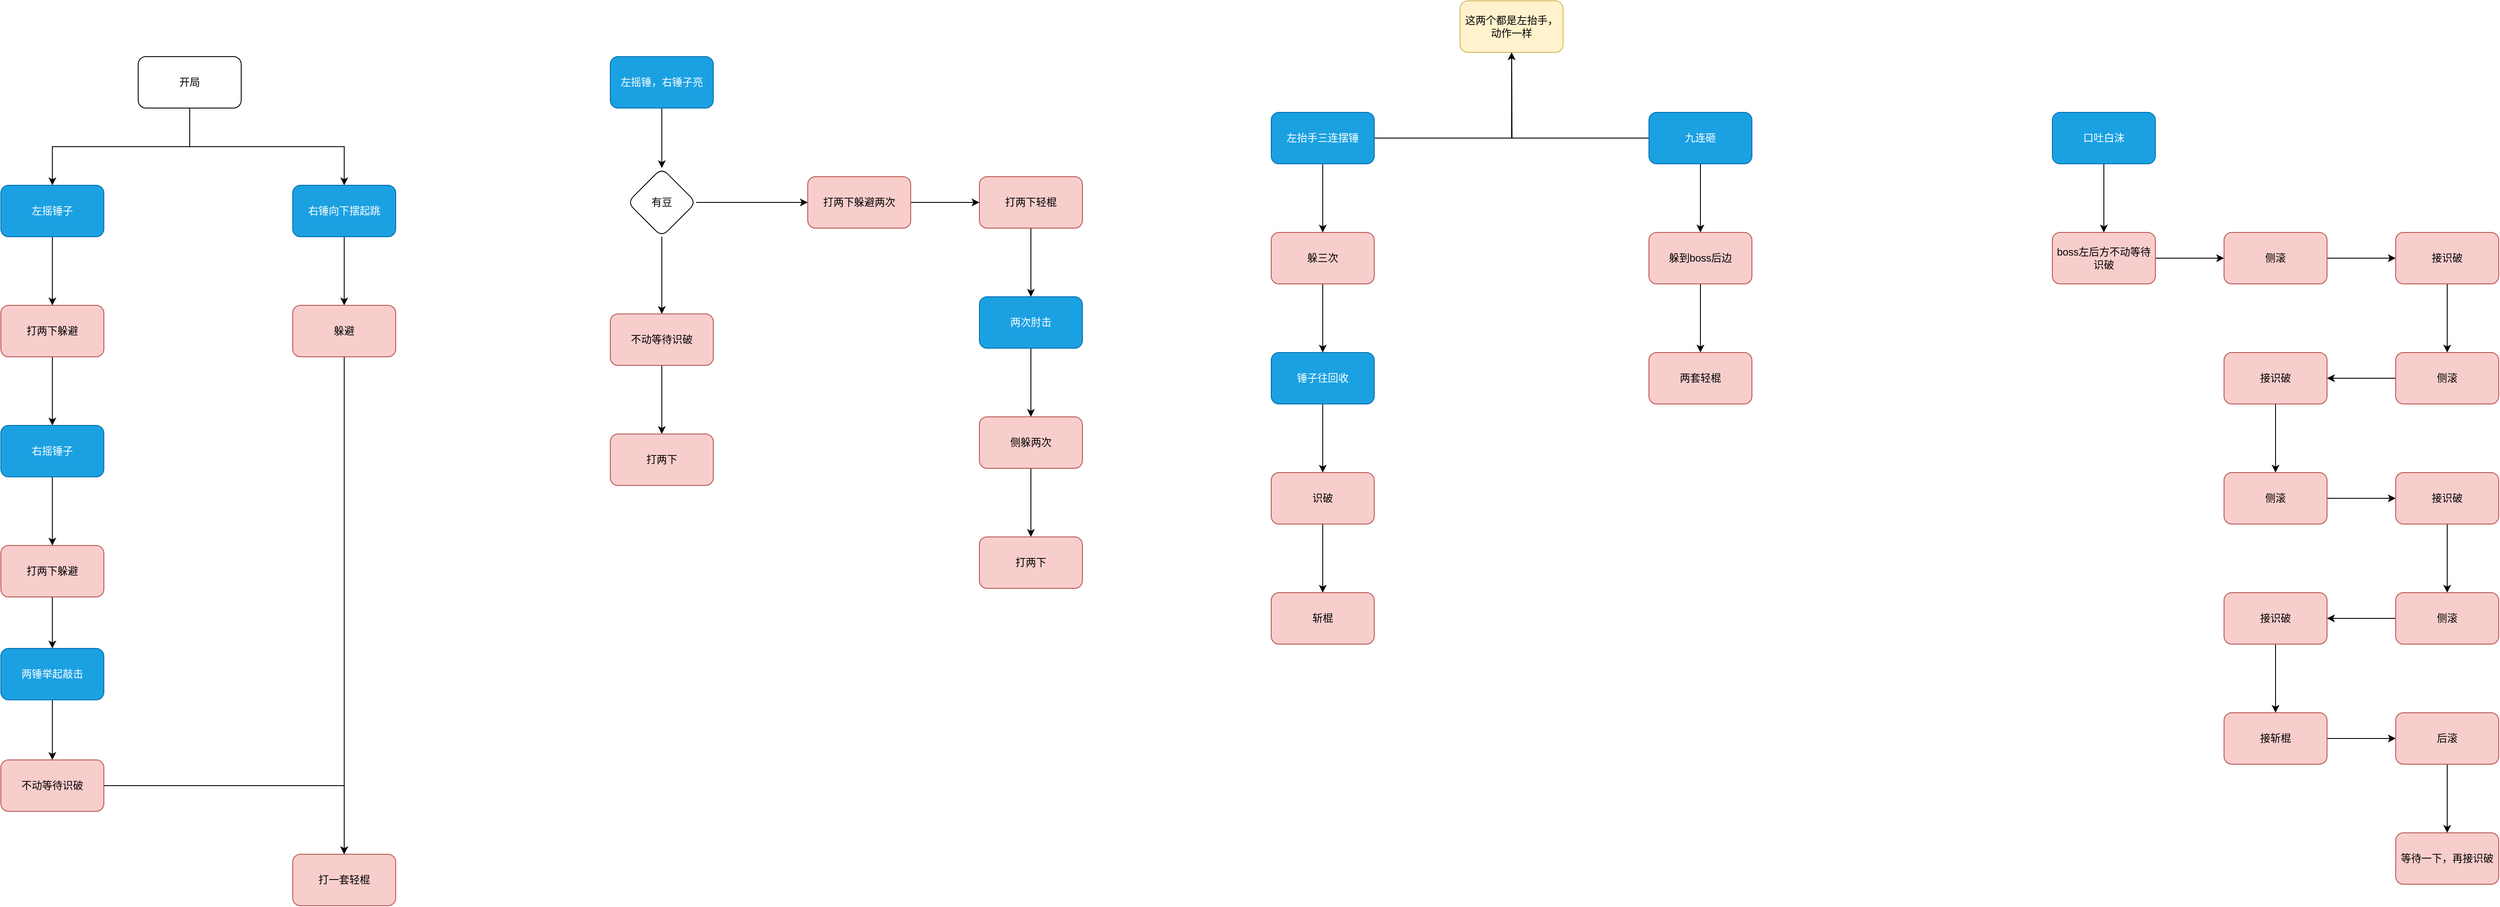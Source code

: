 <mxfile version="24.7.16">
  <diagram name="第 1 页" id="0NVcYtt5c4hPnMqfbpFV">
    <mxGraphModel dx="4146" dy="1115" grid="1" gridSize="10" guides="1" tooltips="1" connect="1" arrows="1" fold="1" page="0" pageScale="1" pageWidth="827" pageHeight="1169" math="0" shadow="0">
      <root>
        <mxCell id="0" />
        <mxCell id="1" parent="0" />
        <mxCell id="G3JIJTOK4R4ZPR2njA6u-4" style="edgeStyle=orthogonalEdgeStyle;rounded=0;orthogonalLoop=1;jettySize=auto;html=1;exitX=0.5;exitY=1;exitDx=0;exitDy=0;" edge="1" parent="1" source="G3JIJTOK4R4ZPR2njA6u-1" target="G3JIJTOK4R4ZPR2njA6u-5">
          <mxGeometry relative="1" as="geometry">
            <mxPoint x="-810" y="350" as="targetPoint" />
          </mxGeometry>
        </mxCell>
        <mxCell id="G3JIJTOK4R4ZPR2njA6u-6" style="edgeStyle=orthogonalEdgeStyle;rounded=0;orthogonalLoop=1;jettySize=auto;html=1;exitX=0.5;exitY=1;exitDx=0;exitDy=0;" edge="1" parent="1" source="G3JIJTOK4R4ZPR2njA6u-1" target="G3JIJTOK4R4ZPR2njA6u-7">
          <mxGeometry relative="1" as="geometry">
            <mxPoint x="-470" y="320" as="targetPoint" />
          </mxGeometry>
        </mxCell>
        <mxCell id="G3JIJTOK4R4ZPR2njA6u-1" value="开局" style="rounded=1;whiteSpace=wrap;html=1;" vertex="1" parent="1">
          <mxGeometry x="-710" y="170" width="120" height="60" as="geometry" />
        </mxCell>
        <mxCell id="G3JIJTOK4R4ZPR2njA6u-14" value="" style="edgeStyle=orthogonalEdgeStyle;rounded=0;orthogonalLoop=1;jettySize=auto;html=1;" edge="1" parent="1" source="G3JIJTOK4R4ZPR2njA6u-5" target="G3JIJTOK4R4ZPR2njA6u-13">
          <mxGeometry relative="1" as="geometry" />
        </mxCell>
        <mxCell id="G3JIJTOK4R4ZPR2njA6u-5" value="左摇锤子" style="rounded=1;whiteSpace=wrap;html=1;fillColor=#1ba1e2;strokeColor=#006EAF;fontColor=#ffffff;" vertex="1" parent="1">
          <mxGeometry x="-870" y="320" width="120" height="60" as="geometry" />
        </mxCell>
        <mxCell id="G3JIJTOK4R4ZPR2njA6u-9" value="" style="edgeStyle=orthogonalEdgeStyle;rounded=0;orthogonalLoop=1;jettySize=auto;html=1;" edge="1" parent="1" source="G3JIJTOK4R4ZPR2njA6u-7" target="G3JIJTOK4R4ZPR2njA6u-8">
          <mxGeometry relative="1" as="geometry" />
        </mxCell>
        <mxCell id="G3JIJTOK4R4ZPR2njA6u-7" value="右锤向下摆起跳" style="rounded=1;whiteSpace=wrap;html=1;fillColor=#1ba1e2;strokeColor=#006EAF;fontColor=#ffffff;" vertex="1" parent="1">
          <mxGeometry x="-530" y="320" width="120" height="60" as="geometry" />
        </mxCell>
        <mxCell id="G3JIJTOK4R4ZPR2njA6u-11" value="" style="edgeStyle=orthogonalEdgeStyle;rounded=0;orthogonalLoop=1;jettySize=auto;html=1;" edge="1" parent="1" source="G3JIJTOK4R4ZPR2njA6u-8" target="G3JIJTOK4R4ZPR2njA6u-10">
          <mxGeometry relative="1" as="geometry" />
        </mxCell>
        <mxCell id="G3JIJTOK4R4ZPR2njA6u-8" value="躲避" style="whiteSpace=wrap;html=1;rounded=1;fillColor=#f8cecc;strokeColor=#b85450;" vertex="1" parent="1">
          <mxGeometry x="-530" y="460" width="120" height="60" as="geometry" />
        </mxCell>
        <mxCell id="G3JIJTOK4R4ZPR2njA6u-10" value="打一套轻棍" style="whiteSpace=wrap;html=1;rounded=1;fillColor=#f8cecc;strokeColor=#b85450;" vertex="1" parent="1">
          <mxGeometry x="-530" y="1100" width="120" height="60" as="geometry" />
        </mxCell>
        <mxCell id="G3JIJTOK4R4ZPR2njA6u-16" value="" style="edgeStyle=orthogonalEdgeStyle;rounded=0;orthogonalLoop=1;jettySize=auto;html=1;" edge="1" parent="1" source="G3JIJTOK4R4ZPR2njA6u-13" target="G3JIJTOK4R4ZPR2njA6u-15">
          <mxGeometry relative="1" as="geometry" />
        </mxCell>
        <mxCell id="G3JIJTOK4R4ZPR2njA6u-13" value="打两下躲避" style="whiteSpace=wrap;html=1;rounded=1;fillColor=#f8cecc;strokeColor=#b85450;" vertex="1" parent="1">
          <mxGeometry x="-870" y="460" width="120" height="60" as="geometry" />
        </mxCell>
        <mxCell id="G3JIJTOK4R4ZPR2njA6u-18" value="" style="edgeStyle=orthogonalEdgeStyle;rounded=0;orthogonalLoop=1;jettySize=auto;html=1;" edge="1" parent="1" source="G3JIJTOK4R4ZPR2njA6u-15" target="G3JIJTOK4R4ZPR2njA6u-17">
          <mxGeometry relative="1" as="geometry" />
        </mxCell>
        <mxCell id="G3JIJTOK4R4ZPR2njA6u-15" value="右摇锤子" style="whiteSpace=wrap;html=1;rounded=1;fillColor=#1ba1e2;strokeColor=#006EAF;fontColor=#ffffff;" vertex="1" parent="1">
          <mxGeometry x="-870" y="600" width="120" height="60" as="geometry" />
        </mxCell>
        <mxCell id="G3JIJTOK4R4ZPR2njA6u-20" value="" style="edgeStyle=orthogonalEdgeStyle;rounded=0;orthogonalLoop=1;jettySize=auto;html=1;" edge="1" parent="1" source="G3JIJTOK4R4ZPR2njA6u-17" target="G3JIJTOK4R4ZPR2njA6u-19">
          <mxGeometry relative="1" as="geometry" />
        </mxCell>
        <mxCell id="G3JIJTOK4R4ZPR2njA6u-17" value="打两下躲避" style="whiteSpace=wrap;html=1;rounded=1;fillColor=#f8cecc;strokeColor=#b85450;" vertex="1" parent="1">
          <mxGeometry x="-870" y="740" width="120" height="60" as="geometry" />
        </mxCell>
        <mxCell id="G3JIJTOK4R4ZPR2njA6u-23" value="" style="edgeStyle=orthogonalEdgeStyle;rounded=0;orthogonalLoop=1;jettySize=auto;html=1;" edge="1" parent="1" source="G3JIJTOK4R4ZPR2njA6u-19" target="G3JIJTOK4R4ZPR2njA6u-22">
          <mxGeometry relative="1" as="geometry" />
        </mxCell>
        <mxCell id="G3JIJTOK4R4ZPR2njA6u-19" value="两锤举起敲击" style="whiteSpace=wrap;html=1;rounded=1;fillColor=#1ba1e2;strokeColor=#006EAF;fontColor=#ffffff;" vertex="1" parent="1">
          <mxGeometry x="-870" y="860" width="120" height="60" as="geometry" />
        </mxCell>
        <mxCell id="G3JIJTOK4R4ZPR2njA6u-24" style="edgeStyle=orthogonalEdgeStyle;rounded=0;orthogonalLoop=1;jettySize=auto;html=1;entryX=0.5;entryY=0;entryDx=0;entryDy=0;" edge="1" parent="1" source="G3JIJTOK4R4ZPR2njA6u-22" target="G3JIJTOK4R4ZPR2njA6u-10">
          <mxGeometry relative="1" as="geometry" />
        </mxCell>
        <mxCell id="G3JIJTOK4R4ZPR2njA6u-22" value="不动等待识破" style="whiteSpace=wrap;html=1;rounded=1;fillColor=#f8cecc;strokeColor=#b85450;" vertex="1" parent="1">
          <mxGeometry x="-870" y="990" width="120" height="60" as="geometry" />
        </mxCell>
        <mxCell id="G3JIJTOK4R4ZPR2njA6u-27" value="" style="edgeStyle=orthogonalEdgeStyle;rounded=0;orthogonalLoop=1;jettySize=auto;html=1;" edge="1" parent="1" source="G3JIJTOK4R4ZPR2njA6u-25" target="G3JIJTOK4R4ZPR2njA6u-26">
          <mxGeometry relative="1" as="geometry" />
        </mxCell>
        <mxCell id="G3JIJTOK4R4ZPR2njA6u-25" value="左摇锤，右锤子亮" style="rounded=1;whiteSpace=wrap;html=1;fillColor=#1ba1e2;strokeColor=#006EAF;fontColor=#ffffff;" vertex="1" parent="1">
          <mxGeometry x="-160" y="170" width="120" height="60" as="geometry" />
        </mxCell>
        <mxCell id="G3JIJTOK4R4ZPR2njA6u-29" value="" style="edgeStyle=orthogonalEdgeStyle;rounded=0;orthogonalLoop=1;jettySize=auto;html=1;" edge="1" parent="1" source="G3JIJTOK4R4ZPR2njA6u-26" target="G3JIJTOK4R4ZPR2njA6u-28">
          <mxGeometry relative="1" as="geometry" />
        </mxCell>
        <mxCell id="G3JIJTOK4R4ZPR2njA6u-33" value="" style="edgeStyle=orthogonalEdgeStyle;rounded=0;orthogonalLoop=1;jettySize=auto;html=1;" edge="1" parent="1" source="G3JIJTOK4R4ZPR2njA6u-26" target="G3JIJTOK4R4ZPR2njA6u-32">
          <mxGeometry relative="1" as="geometry" />
        </mxCell>
        <mxCell id="G3JIJTOK4R4ZPR2njA6u-26" value="有豆" style="rhombus;whiteSpace=wrap;html=1;rounded=1;" vertex="1" parent="1">
          <mxGeometry x="-140" y="300" width="80" height="80" as="geometry" />
        </mxCell>
        <mxCell id="G3JIJTOK4R4ZPR2njA6u-31" value="" style="edgeStyle=orthogonalEdgeStyle;rounded=0;orthogonalLoop=1;jettySize=auto;html=1;" edge="1" parent="1" source="G3JIJTOK4R4ZPR2njA6u-28" target="G3JIJTOK4R4ZPR2njA6u-30">
          <mxGeometry relative="1" as="geometry" />
        </mxCell>
        <mxCell id="G3JIJTOK4R4ZPR2njA6u-28" value="不动等待识破" style="whiteSpace=wrap;html=1;rounded=1;fillColor=#f8cecc;strokeColor=#b85450;" vertex="1" parent="1">
          <mxGeometry x="-160" y="470" width="120" height="60" as="geometry" />
        </mxCell>
        <mxCell id="G3JIJTOK4R4ZPR2njA6u-30" value="打两下" style="whiteSpace=wrap;html=1;rounded=1;fillColor=#f8cecc;strokeColor=#b85450;" vertex="1" parent="1">
          <mxGeometry x="-160" y="610" width="120" height="60" as="geometry" />
        </mxCell>
        <mxCell id="G3JIJTOK4R4ZPR2njA6u-35" value="" style="edgeStyle=orthogonalEdgeStyle;rounded=0;orthogonalLoop=1;jettySize=auto;html=1;" edge="1" parent="1" source="G3JIJTOK4R4ZPR2njA6u-32" target="G3JIJTOK4R4ZPR2njA6u-34">
          <mxGeometry relative="1" as="geometry" />
        </mxCell>
        <mxCell id="G3JIJTOK4R4ZPR2njA6u-32" value="打两下躲避两次" style="whiteSpace=wrap;html=1;rounded=1;fillColor=#f8cecc;strokeColor=#b85450;" vertex="1" parent="1">
          <mxGeometry x="70" y="310" width="120" height="60" as="geometry" />
        </mxCell>
        <mxCell id="G3JIJTOK4R4ZPR2njA6u-37" value="" style="edgeStyle=orthogonalEdgeStyle;rounded=0;orthogonalLoop=1;jettySize=auto;html=1;" edge="1" parent="1" source="G3JIJTOK4R4ZPR2njA6u-34" target="G3JIJTOK4R4ZPR2njA6u-36">
          <mxGeometry relative="1" as="geometry" />
        </mxCell>
        <mxCell id="G3JIJTOK4R4ZPR2njA6u-34" value="打两下轻棍" style="whiteSpace=wrap;html=1;rounded=1;fillColor=#f8cecc;strokeColor=#b85450;" vertex="1" parent="1">
          <mxGeometry x="270" y="310" width="120" height="60" as="geometry" />
        </mxCell>
        <mxCell id="G3JIJTOK4R4ZPR2njA6u-39" value="" style="edgeStyle=orthogonalEdgeStyle;rounded=0;orthogonalLoop=1;jettySize=auto;html=1;" edge="1" parent="1" source="G3JIJTOK4R4ZPR2njA6u-36" target="G3JIJTOK4R4ZPR2njA6u-38">
          <mxGeometry relative="1" as="geometry" />
        </mxCell>
        <mxCell id="G3JIJTOK4R4ZPR2njA6u-36" value="两次肘击" style="whiteSpace=wrap;html=1;rounded=1;fillColor=#1ba1e2;strokeColor=#006EAF;fontColor=#ffffff;" vertex="1" parent="1">
          <mxGeometry x="270" y="450" width="120" height="60" as="geometry" />
        </mxCell>
        <mxCell id="G3JIJTOK4R4ZPR2njA6u-41" value="" style="edgeStyle=orthogonalEdgeStyle;rounded=0;orthogonalLoop=1;jettySize=auto;html=1;" edge="1" parent="1" source="G3JIJTOK4R4ZPR2njA6u-38" target="G3JIJTOK4R4ZPR2njA6u-40">
          <mxGeometry relative="1" as="geometry" />
        </mxCell>
        <mxCell id="G3JIJTOK4R4ZPR2njA6u-38" value="侧躲两次" style="whiteSpace=wrap;html=1;rounded=1;fillColor=#f8cecc;strokeColor=#b85450;" vertex="1" parent="1">
          <mxGeometry x="270" y="590" width="120" height="60" as="geometry" />
        </mxCell>
        <mxCell id="G3JIJTOK4R4ZPR2njA6u-40" value="打两下" style="whiteSpace=wrap;html=1;rounded=1;fillColor=#f8cecc;strokeColor=#b85450;" vertex="1" parent="1">
          <mxGeometry x="270" y="730" width="120" height="60" as="geometry" />
        </mxCell>
        <mxCell id="G3JIJTOK4R4ZPR2njA6u-44" value="" style="edgeStyle=orthogonalEdgeStyle;rounded=0;orthogonalLoop=1;jettySize=auto;html=1;" edge="1" parent="1" source="G3JIJTOK4R4ZPR2njA6u-42" target="G3JIJTOK4R4ZPR2njA6u-43">
          <mxGeometry relative="1" as="geometry" />
        </mxCell>
        <mxCell id="G3JIJTOK4R4ZPR2njA6u-59" style="edgeStyle=orthogonalEdgeStyle;rounded=0;orthogonalLoop=1;jettySize=auto;html=1;" edge="1" parent="1" source="G3JIJTOK4R4ZPR2njA6u-42">
          <mxGeometry relative="1" as="geometry">
            <mxPoint x="890" y="135" as="targetPoint" />
          </mxGeometry>
        </mxCell>
        <mxCell id="G3JIJTOK4R4ZPR2njA6u-42" value="左抬手三连摆锤" style="rounded=1;whiteSpace=wrap;html=1;fillColor=#1ba1e2;fontColor=#ffffff;strokeColor=#006EAF;" vertex="1" parent="1">
          <mxGeometry x="610" y="235" width="120" height="60" as="geometry" />
        </mxCell>
        <mxCell id="G3JIJTOK4R4ZPR2njA6u-46" value="" style="edgeStyle=orthogonalEdgeStyle;rounded=0;orthogonalLoop=1;jettySize=auto;html=1;" edge="1" parent="1" source="G3JIJTOK4R4ZPR2njA6u-43" target="G3JIJTOK4R4ZPR2njA6u-45">
          <mxGeometry relative="1" as="geometry" />
        </mxCell>
        <mxCell id="G3JIJTOK4R4ZPR2njA6u-43" value="躲三次" style="whiteSpace=wrap;html=1;rounded=1;fillColor=#f8cecc;strokeColor=#b85450;" vertex="1" parent="1">
          <mxGeometry x="610" y="375" width="120" height="60" as="geometry" />
        </mxCell>
        <mxCell id="G3JIJTOK4R4ZPR2njA6u-48" value="" style="edgeStyle=orthogonalEdgeStyle;rounded=0;orthogonalLoop=1;jettySize=auto;html=1;" edge="1" parent="1" source="G3JIJTOK4R4ZPR2njA6u-45" target="G3JIJTOK4R4ZPR2njA6u-47">
          <mxGeometry relative="1" as="geometry" />
        </mxCell>
        <mxCell id="G3JIJTOK4R4ZPR2njA6u-45" value="锤子往回收" style="whiteSpace=wrap;html=1;rounded=1;fillColor=#1ba1e2;fontColor=#ffffff;strokeColor=#006EAF;" vertex="1" parent="1">
          <mxGeometry x="610" y="515" width="120" height="60" as="geometry" />
        </mxCell>
        <mxCell id="G3JIJTOK4R4ZPR2njA6u-50" value="" style="edgeStyle=orthogonalEdgeStyle;rounded=0;orthogonalLoop=1;jettySize=auto;html=1;" edge="1" parent="1" source="G3JIJTOK4R4ZPR2njA6u-47" target="G3JIJTOK4R4ZPR2njA6u-49">
          <mxGeometry relative="1" as="geometry" />
        </mxCell>
        <mxCell id="G3JIJTOK4R4ZPR2njA6u-47" value="识破" style="whiteSpace=wrap;html=1;rounded=1;fillColor=#f8cecc;strokeColor=#b85450;" vertex="1" parent="1">
          <mxGeometry x="610" y="655" width="120" height="60" as="geometry" />
        </mxCell>
        <mxCell id="G3JIJTOK4R4ZPR2njA6u-49" value="斩棍" style="whiteSpace=wrap;html=1;fillColor=#f8cecc;strokeColor=#b85450;rounded=1;" vertex="1" parent="1">
          <mxGeometry x="610" y="795" width="120" height="60" as="geometry" />
        </mxCell>
        <mxCell id="G3JIJTOK4R4ZPR2njA6u-53" value="" style="edgeStyle=orthogonalEdgeStyle;rounded=0;orthogonalLoop=1;jettySize=auto;html=1;" edge="1" parent="1" source="G3JIJTOK4R4ZPR2njA6u-51" target="G3JIJTOK4R4ZPR2njA6u-52">
          <mxGeometry relative="1" as="geometry" />
        </mxCell>
        <mxCell id="G3JIJTOK4R4ZPR2njA6u-60" style="edgeStyle=orthogonalEdgeStyle;rounded=0;orthogonalLoop=1;jettySize=auto;html=1;" edge="1" parent="1" source="G3JIJTOK4R4ZPR2njA6u-51" target="G3JIJTOK4R4ZPR2njA6u-61">
          <mxGeometry relative="1" as="geometry">
            <mxPoint x="890" y="135" as="targetPoint" />
          </mxGeometry>
        </mxCell>
        <mxCell id="G3JIJTOK4R4ZPR2njA6u-51" value="九连砸" style="rounded=1;whiteSpace=wrap;html=1;fillColor=#1ba1e2;fontColor=#ffffff;strokeColor=#006EAF;" vertex="1" parent="1">
          <mxGeometry x="1050" y="235" width="120" height="60" as="geometry" />
        </mxCell>
        <mxCell id="G3JIJTOK4R4ZPR2njA6u-55" value="" style="edgeStyle=orthogonalEdgeStyle;rounded=0;orthogonalLoop=1;jettySize=auto;html=1;" edge="1" parent="1" source="G3JIJTOK4R4ZPR2njA6u-52" target="G3JIJTOK4R4ZPR2njA6u-54">
          <mxGeometry relative="1" as="geometry" />
        </mxCell>
        <mxCell id="G3JIJTOK4R4ZPR2njA6u-52" value="躲到boss后边" style="whiteSpace=wrap;html=1;rounded=1;fillColor=#f8cecc;strokeColor=#b85450;" vertex="1" parent="1">
          <mxGeometry x="1050" y="375" width="120" height="60" as="geometry" />
        </mxCell>
        <mxCell id="G3JIJTOK4R4ZPR2njA6u-54" value="两套轻棍" style="whiteSpace=wrap;html=1;rounded=1;fillColor=#f8cecc;strokeColor=#b85450;" vertex="1" parent="1">
          <mxGeometry x="1050" y="515" width="120" height="60" as="geometry" />
        </mxCell>
        <mxCell id="G3JIJTOK4R4ZPR2njA6u-61" value="这两个都是左抬手，动作一样" style="rounded=1;whiteSpace=wrap;html=1;fillColor=#fff2cc;strokeColor=#d6b656;" vertex="1" parent="1">
          <mxGeometry x="830" y="105" width="120" height="60" as="geometry" />
        </mxCell>
        <mxCell id="G3JIJTOK4R4ZPR2njA6u-64" value="" style="edgeStyle=orthogonalEdgeStyle;rounded=0;orthogonalLoop=1;jettySize=auto;html=1;" edge="1" parent="1" source="G3JIJTOK4R4ZPR2njA6u-62" target="G3JIJTOK4R4ZPR2njA6u-63">
          <mxGeometry relative="1" as="geometry" />
        </mxCell>
        <mxCell id="G3JIJTOK4R4ZPR2njA6u-62" value="口吐白沫" style="rounded=1;whiteSpace=wrap;html=1;fillColor=#1ba1e2;fontColor=#ffffff;strokeColor=#006EAF;" vertex="1" parent="1">
          <mxGeometry x="1520" y="235" width="120" height="60" as="geometry" />
        </mxCell>
        <mxCell id="G3JIJTOK4R4ZPR2njA6u-66" value="" style="edgeStyle=orthogonalEdgeStyle;rounded=0;orthogonalLoop=1;jettySize=auto;html=1;" edge="1" parent="1" source="G3JIJTOK4R4ZPR2njA6u-63" target="G3JIJTOK4R4ZPR2njA6u-65">
          <mxGeometry relative="1" as="geometry" />
        </mxCell>
        <mxCell id="G3JIJTOK4R4ZPR2njA6u-63" value="boss左后方不动等待识破" style="whiteSpace=wrap;html=1;fillColor=#f8cecc;strokeColor=#b85450;rounded=1;" vertex="1" parent="1">
          <mxGeometry x="1520" y="375" width="120" height="60" as="geometry" />
        </mxCell>
        <mxCell id="G3JIJTOK4R4ZPR2njA6u-68" value="" style="edgeStyle=orthogonalEdgeStyle;rounded=0;orthogonalLoop=1;jettySize=auto;html=1;" edge="1" parent="1" source="G3JIJTOK4R4ZPR2njA6u-65" target="G3JIJTOK4R4ZPR2njA6u-67">
          <mxGeometry relative="1" as="geometry" />
        </mxCell>
        <mxCell id="G3JIJTOK4R4ZPR2njA6u-65" value="侧滚" style="whiteSpace=wrap;html=1;fillColor=#f8cecc;strokeColor=#b85450;rounded=1;" vertex="1" parent="1">
          <mxGeometry x="1720" y="375" width="120" height="60" as="geometry" />
        </mxCell>
        <mxCell id="G3JIJTOK4R4ZPR2njA6u-70" value="" style="edgeStyle=orthogonalEdgeStyle;rounded=0;orthogonalLoop=1;jettySize=auto;html=1;" edge="1" parent="1" source="G3JIJTOK4R4ZPR2njA6u-67" target="G3JIJTOK4R4ZPR2njA6u-69">
          <mxGeometry relative="1" as="geometry" />
        </mxCell>
        <mxCell id="G3JIJTOK4R4ZPR2njA6u-67" value="接识破" style="whiteSpace=wrap;html=1;fillColor=#f8cecc;strokeColor=#b85450;rounded=1;" vertex="1" parent="1">
          <mxGeometry x="1920" y="375" width="120" height="60" as="geometry" />
        </mxCell>
        <mxCell id="G3JIJTOK4R4ZPR2njA6u-72" value="" style="edgeStyle=orthogonalEdgeStyle;rounded=0;orthogonalLoop=1;jettySize=auto;html=1;" edge="1" parent="1" source="G3JIJTOK4R4ZPR2njA6u-69" target="G3JIJTOK4R4ZPR2njA6u-71">
          <mxGeometry relative="1" as="geometry" />
        </mxCell>
        <mxCell id="G3JIJTOK4R4ZPR2njA6u-69" value="侧滚" style="whiteSpace=wrap;html=1;fillColor=#f8cecc;strokeColor=#b85450;rounded=1;" vertex="1" parent="1">
          <mxGeometry x="1920" y="515" width="120" height="60" as="geometry" />
        </mxCell>
        <mxCell id="G3JIJTOK4R4ZPR2njA6u-74" value="" style="edgeStyle=orthogonalEdgeStyle;rounded=0;orthogonalLoop=1;jettySize=auto;html=1;" edge="1" parent="1" source="G3JIJTOK4R4ZPR2njA6u-71" target="G3JIJTOK4R4ZPR2njA6u-73">
          <mxGeometry relative="1" as="geometry" />
        </mxCell>
        <mxCell id="G3JIJTOK4R4ZPR2njA6u-71" value="接识破" style="whiteSpace=wrap;html=1;fillColor=#f8cecc;strokeColor=#b85450;rounded=1;" vertex="1" parent="1">
          <mxGeometry x="1720" y="515" width="120" height="60" as="geometry" />
        </mxCell>
        <mxCell id="G3JIJTOK4R4ZPR2njA6u-76" value="" style="edgeStyle=orthogonalEdgeStyle;rounded=0;orthogonalLoop=1;jettySize=auto;html=1;" edge="1" parent="1" source="G3JIJTOK4R4ZPR2njA6u-73" target="G3JIJTOK4R4ZPR2njA6u-75">
          <mxGeometry relative="1" as="geometry" />
        </mxCell>
        <mxCell id="G3JIJTOK4R4ZPR2njA6u-73" value="侧滚" style="whiteSpace=wrap;html=1;fillColor=#f8cecc;strokeColor=#b85450;rounded=1;" vertex="1" parent="1">
          <mxGeometry x="1720" y="655" width="120" height="60" as="geometry" />
        </mxCell>
        <mxCell id="G3JIJTOK4R4ZPR2njA6u-78" value="" style="edgeStyle=orthogonalEdgeStyle;rounded=0;orthogonalLoop=1;jettySize=auto;html=1;" edge="1" parent="1" source="G3JIJTOK4R4ZPR2njA6u-75" target="G3JIJTOK4R4ZPR2njA6u-77">
          <mxGeometry relative="1" as="geometry" />
        </mxCell>
        <mxCell id="G3JIJTOK4R4ZPR2njA6u-75" value="接识破" style="whiteSpace=wrap;html=1;fillColor=#f8cecc;strokeColor=#b85450;rounded=1;" vertex="1" parent="1">
          <mxGeometry x="1920" y="655" width="120" height="60" as="geometry" />
        </mxCell>
        <mxCell id="G3JIJTOK4R4ZPR2njA6u-80" value="" style="edgeStyle=orthogonalEdgeStyle;rounded=0;orthogonalLoop=1;jettySize=auto;html=1;" edge="1" parent="1" source="G3JIJTOK4R4ZPR2njA6u-77" target="G3JIJTOK4R4ZPR2njA6u-79">
          <mxGeometry relative="1" as="geometry" />
        </mxCell>
        <mxCell id="G3JIJTOK4R4ZPR2njA6u-77" value="侧滚" style="whiteSpace=wrap;html=1;fillColor=#f8cecc;strokeColor=#b85450;rounded=1;" vertex="1" parent="1">
          <mxGeometry x="1920" y="795" width="120" height="60" as="geometry" />
        </mxCell>
        <mxCell id="G3JIJTOK4R4ZPR2njA6u-82" value="" style="edgeStyle=orthogonalEdgeStyle;rounded=0;orthogonalLoop=1;jettySize=auto;html=1;" edge="1" parent="1" source="G3JIJTOK4R4ZPR2njA6u-79" target="G3JIJTOK4R4ZPR2njA6u-81">
          <mxGeometry relative="1" as="geometry" />
        </mxCell>
        <mxCell id="G3JIJTOK4R4ZPR2njA6u-79" value="接识破" style="whiteSpace=wrap;html=1;fillColor=#f8cecc;strokeColor=#b85450;rounded=1;" vertex="1" parent="1">
          <mxGeometry x="1720" y="795" width="120" height="60" as="geometry" />
        </mxCell>
        <mxCell id="G3JIJTOK4R4ZPR2njA6u-84" value="" style="edgeStyle=orthogonalEdgeStyle;rounded=0;orthogonalLoop=1;jettySize=auto;html=1;" edge="1" parent="1" source="G3JIJTOK4R4ZPR2njA6u-81" target="G3JIJTOK4R4ZPR2njA6u-83">
          <mxGeometry relative="1" as="geometry" />
        </mxCell>
        <mxCell id="G3JIJTOK4R4ZPR2njA6u-81" value="接斩棍" style="whiteSpace=wrap;html=1;fillColor=#f8cecc;strokeColor=#b85450;rounded=1;" vertex="1" parent="1">
          <mxGeometry x="1720" y="935" width="120" height="60" as="geometry" />
        </mxCell>
        <mxCell id="G3JIJTOK4R4ZPR2njA6u-86" value="" style="edgeStyle=orthogonalEdgeStyle;rounded=0;orthogonalLoop=1;jettySize=auto;html=1;" edge="1" parent="1" source="G3JIJTOK4R4ZPR2njA6u-83" target="G3JIJTOK4R4ZPR2njA6u-85">
          <mxGeometry relative="1" as="geometry" />
        </mxCell>
        <mxCell id="G3JIJTOK4R4ZPR2njA6u-83" value="后滚" style="whiteSpace=wrap;html=1;fillColor=#f8cecc;strokeColor=#b85450;rounded=1;" vertex="1" parent="1">
          <mxGeometry x="1920" y="935" width="120" height="60" as="geometry" />
        </mxCell>
        <mxCell id="G3JIJTOK4R4ZPR2njA6u-85" value="等待一下，再接识破" style="whiteSpace=wrap;html=1;fillColor=#f8cecc;strokeColor=#b85450;rounded=1;" vertex="1" parent="1">
          <mxGeometry x="1920" y="1075" width="120" height="60" as="geometry" />
        </mxCell>
      </root>
    </mxGraphModel>
  </diagram>
</mxfile>
